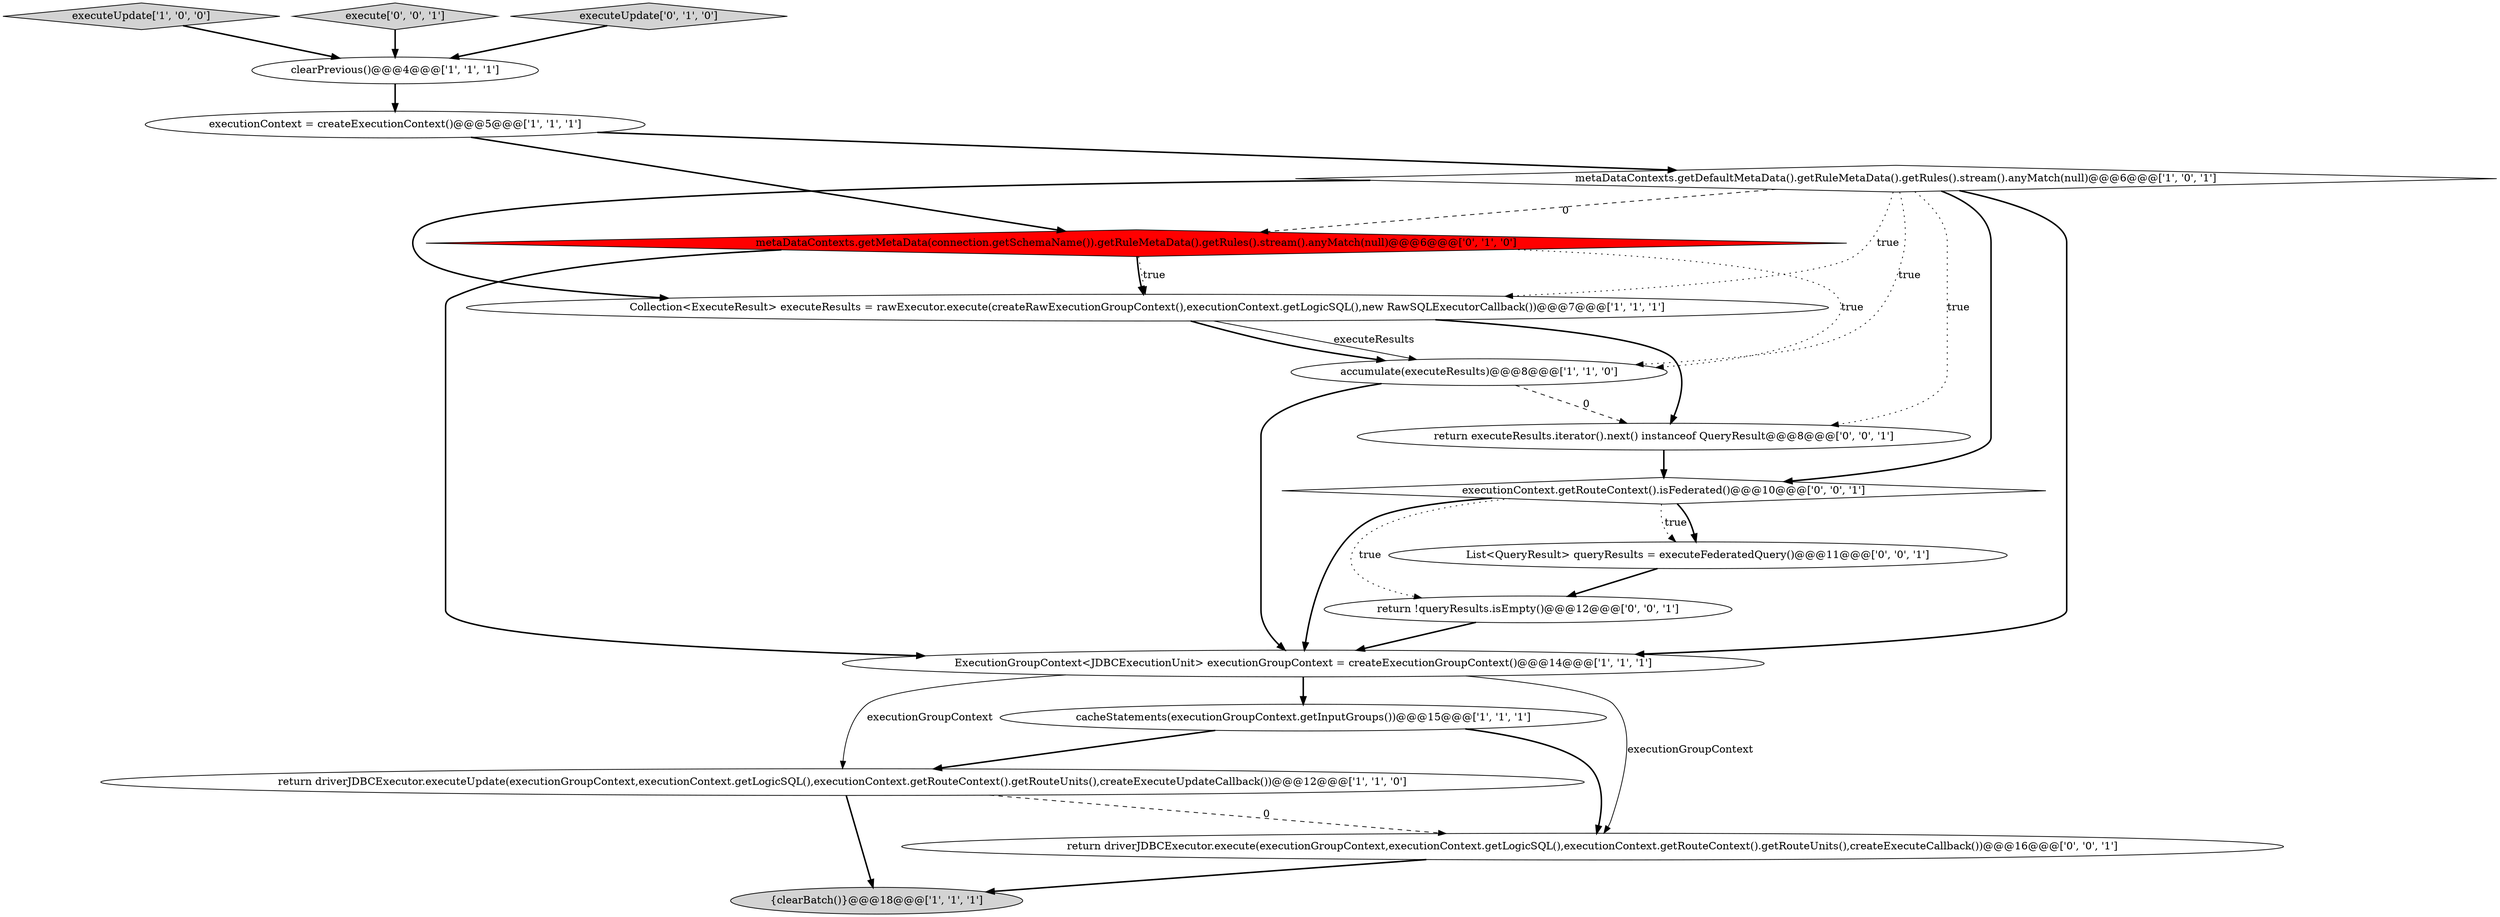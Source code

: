 digraph {
8 [style = filled, label = "Collection<ExecuteResult> executeResults = rawExecutor.execute(createRawExecutionGroupContext(),executionContext.getLogicSQL(),new RawSQLExecutorCallback())@@@7@@@['1', '1', '1']", fillcolor = white, shape = ellipse image = "AAA0AAABBB1BBB"];
16 [style = filled, label = "return executeResults.iterator().next() instanceof QueryResult@@@8@@@['0', '0', '1']", fillcolor = white, shape = ellipse image = "AAA0AAABBB3BBB"];
0 [style = filled, label = "cacheStatements(executionGroupContext.getInputGroups())@@@15@@@['1', '1', '1']", fillcolor = white, shape = ellipse image = "AAA0AAABBB1BBB"];
3 [style = filled, label = "return driverJDBCExecutor.executeUpdate(executionGroupContext,executionContext.getLogicSQL(),executionContext.getRouteContext().getRouteUnits(),createExecuteUpdateCallback())@@@12@@@['1', '1', '0']", fillcolor = white, shape = ellipse image = "AAA0AAABBB1BBB"];
2 [style = filled, label = "accumulate(executeResults)@@@8@@@['1', '1', '0']", fillcolor = white, shape = ellipse image = "AAA0AAABBB1BBB"];
5 [style = filled, label = "executionContext = createExecutionContext()@@@5@@@['1', '1', '1']", fillcolor = white, shape = ellipse image = "AAA0AAABBB1BBB"];
9 [style = filled, label = "executeUpdate['1', '0', '0']", fillcolor = lightgray, shape = diamond image = "AAA0AAABBB1BBB"];
7 [style = filled, label = "clearPrevious()@@@4@@@['1', '1', '1']", fillcolor = white, shape = ellipse image = "AAA0AAABBB1BBB"];
6 [style = filled, label = "{clearBatch()}@@@18@@@['1', '1', '1']", fillcolor = lightgray, shape = ellipse image = "AAA0AAABBB1BBB"];
12 [style = filled, label = "execute['0', '0', '1']", fillcolor = lightgray, shape = diamond image = "AAA0AAABBB3BBB"];
17 [style = filled, label = "executionContext.getRouteContext().isFederated()@@@10@@@['0', '0', '1']", fillcolor = white, shape = diamond image = "AAA0AAABBB3BBB"];
14 [style = filled, label = "List<QueryResult> queryResults = executeFederatedQuery()@@@11@@@['0', '0', '1']", fillcolor = white, shape = ellipse image = "AAA0AAABBB3BBB"];
11 [style = filled, label = "metaDataContexts.getMetaData(connection.getSchemaName()).getRuleMetaData().getRules().stream().anyMatch(null)@@@6@@@['0', '1', '0']", fillcolor = red, shape = diamond image = "AAA1AAABBB2BBB"];
10 [style = filled, label = "executeUpdate['0', '1', '0']", fillcolor = lightgray, shape = diamond image = "AAA0AAABBB2BBB"];
15 [style = filled, label = "return driverJDBCExecutor.execute(executionGroupContext,executionContext.getLogicSQL(),executionContext.getRouteContext().getRouteUnits(),createExecuteCallback())@@@16@@@['0', '0', '1']", fillcolor = white, shape = ellipse image = "AAA0AAABBB3BBB"];
1 [style = filled, label = "metaDataContexts.getDefaultMetaData().getRuleMetaData().getRules().stream().anyMatch(null)@@@6@@@['1', '0', '1']", fillcolor = white, shape = diamond image = "AAA0AAABBB1BBB"];
13 [style = filled, label = "return !queryResults.isEmpty()@@@12@@@['0', '0', '1']", fillcolor = white, shape = ellipse image = "AAA0AAABBB3BBB"];
4 [style = filled, label = "ExecutionGroupContext<JDBCExecutionUnit> executionGroupContext = createExecutionGroupContext()@@@14@@@['1', '1', '1']", fillcolor = white, shape = ellipse image = "AAA0AAABBB1BBB"];
0->3 [style = bold, label=""];
8->16 [style = bold, label=""];
8->2 [style = solid, label="executeResults"];
1->4 [style = bold, label=""];
1->8 [style = bold, label=""];
4->15 [style = solid, label="executionGroupContext"];
11->4 [style = bold, label=""];
17->14 [style = dotted, label="true"];
3->6 [style = bold, label=""];
15->6 [style = bold, label=""];
16->17 [style = bold, label=""];
9->7 [style = bold, label=""];
2->4 [style = bold, label=""];
10->7 [style = bold, label=""];
0->15 [style = bold, label=""];
12->7 [style = bold, label=""];
1->17 [style = bold, label=""];
4->0 [style = bold, label=""];
5->1 [style = bold, label=""];
7->5 [style = bold, label=""];
11->2 [style = dotted, label="true"];
4->3 [style = solid, label="executionGroupContext"];
8->2 [style = bold, label=""];
17->14 [style = bold, label=""];
1->11 [style = dashed, label="0"];
2->16 [style = dashed, label="0"];
1->8 [style = dotted, label="true"];
3->15 [style = dashed, label="0"];
11->8 [style = bold, label=""];
11->8 [style = dotted, label="true"];
5->11 [style = bold, label=""];
1->16 [style = dotted, label="true"];
14->13 [style = bold, label=""];
1->2 [style = dotted, label="true"];
17->13 [style = dotted, label="true"];
17->4 [style = bold, label=""];
13->4 [style = bold, label=""];
}
